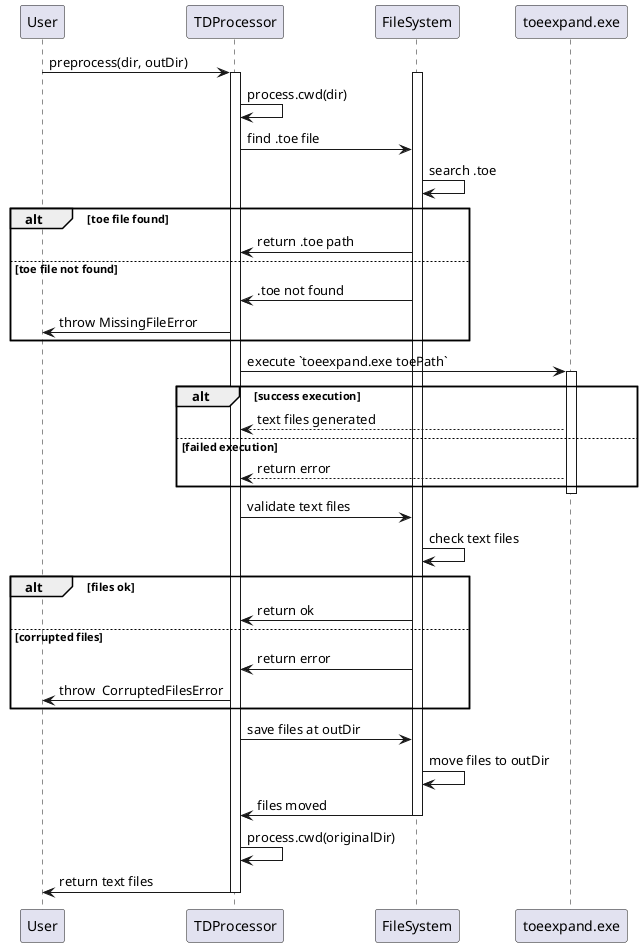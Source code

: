 @startuml

participant User
participant TDProcessor
participant FileSystem
participant toeexpand.exe

User -> TDProcessor: preprocess(dir, outDir)
activate TDProcessor
activate FileSystem

TDProcessor -> TDProcessor: process.cwd(dir)
TDProcessor -> FileSystem: find .toe file
FileSystem -> FileSystem: search .toe

alt toe file found
    FileSystem -> TDProcessor: return .toe path
else toe file not found
    FileSystem -> TDProcessor: .toe not found
    TDProcessor -> User: throw MissingFileError
end



TDProcessor -> toeexpand.exe: execute `toeexpand.exe toePath`
activate toeexpand.exe
alt success execution
    toeexpand.exe --> TDProcessor: text files generated
else failed execution
    toeexpand.exe --> TDProcessor: return error
end
Deactivate toeexpand.exe

TDProcessor -> FileSystem: validate text files
FileSystem -> FileSystem: check text files

alt files ok
    FileSystem -> TDProcessor: return ok
else corrupted files
    FileSystem -> TDProcessor: return error
    TDProcessor -> User: throw  CorruptedFilesError
end

TDProcessor -> FileSystem: save files at outDir
FileSystem -> FileSystem: move files to outDir
FileSystem -> TDProcessor: files moved
deactivate FileSystem

TDProcessor -> TDProcessor: process.cwd(originalDir)
TDProcessor -> User: return text files
deactivate TDProcessor
@enduml
